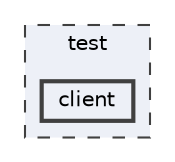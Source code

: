 digraph "/home/alexandros/Documents/PLT/V4/pokemon-championship/test/client"
{
 // LATEX_PDF_SIZE
  bgcolor="transparent";
  edge [fontname=Helvetica,fontsize=10,labelfontname=Helvetica,labelfontsize=10];
  node [fontname=Helvetica,fontsize=10,shape=box,height=0.2,width=0.4];
  compound=true
  subgraph clusterdir_13e138d54eb8818da29c3992edef070a {
    graph [ bgcolor="#edf0f7", pencolor="grey25", label="test", fontname=Helvetica,fontsize=10 style="filled,dashed", URL="dir_13e138d54eb8818da29c3992edef070a.html",tooltip=""]
  dir_a53e3e638c47bffb08244f54fc36f90e [label="client", fillcolor="#edf0f7", color="grey25", style="filled,bold", URL="dir_a53e3e638c47bffb08244f54fc36f90e.html",tooltip=""];
  }
}
